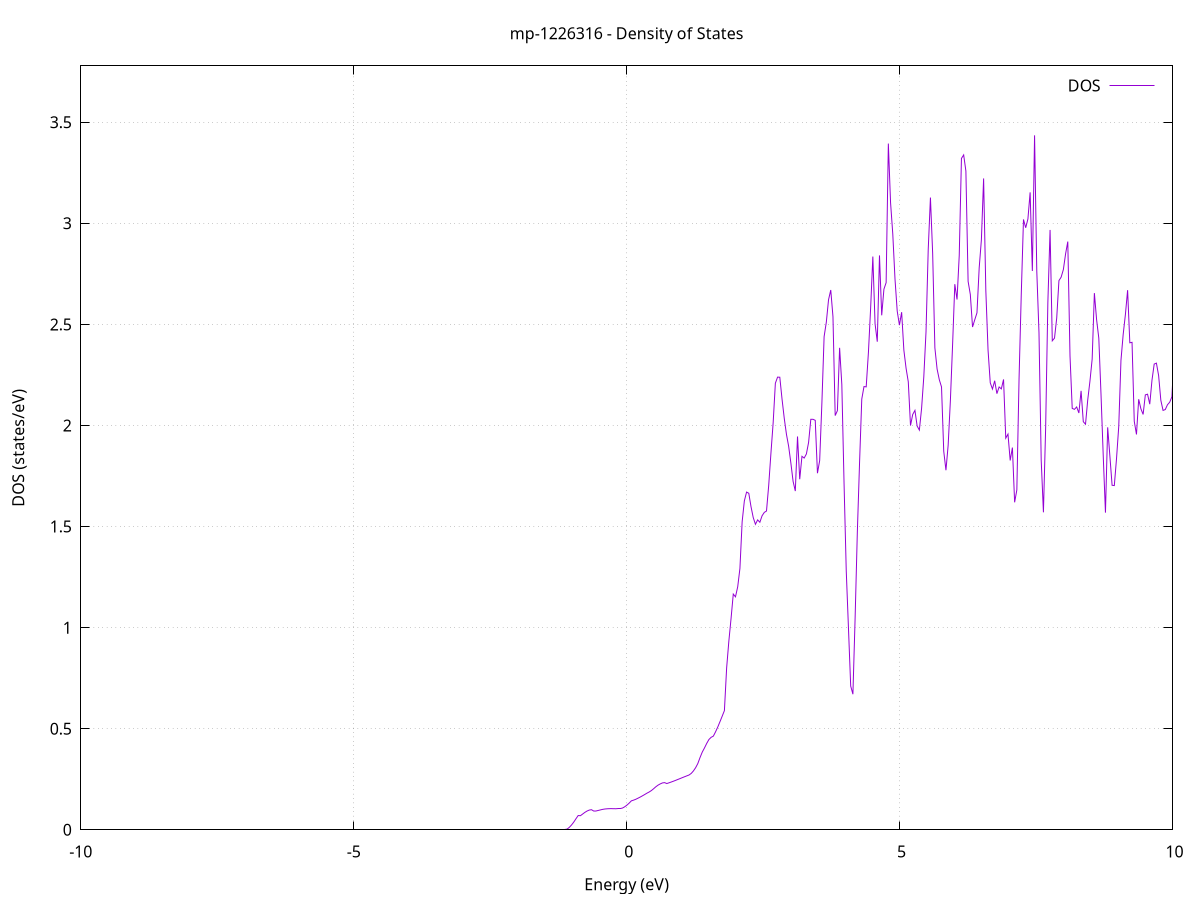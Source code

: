 set title 'mp-1226316 - Density of States'
set xlabel 'Energy (eV)'
set ylabel 'DOS (states/eV)'
set grid
set xrange [-10:10]
set yrange [0:3.779]
set xzeroaxis lt -1
set terminal png size 800,600
set output 'mp-1226316_dos_gnuplot.png'
plot '-' using 1:2 with lines title 'DOS'
-37.901200 0.000000
-37.860700 0.000000
-37.820100 0.000000
-37.779500 0.000000
-37.738900 0.000000
-37.698300 0.000000
-37.657700 0.000000
-37.617200 0.000000
-37.576600 0.000000
-37.536000 0.000000
-37.495400 0.000000
-37.454800 0.000000
-37.414200 0.000000
-37.373600 0.000000
-37.333100 0.000000
-37.292500 0.000000
-37.251900 0.000000
-37.211300 0.000000
-37.170700 0.000000
-37.130100 0.000000
-37.089500 0.000000
-37.049000 0.000000
-37.008400 0.000000
-36.967800 0.000000
-36.927200 0.000000
-36.886600 0.000000
-36.846000 0.000000
-36.805400 0.000000
-36.764900 0.000000
-36.724300 0.000000
-36.683700 0.000000
-36.643100 0.000000
-36.602500 0.000000
-36.561900 0.000000
-36.521300 0.000000
-36.480800 0.000000
-36.440200 0.000000
-36.399600 0.000000
-36.359000 0.000000
-36.318400 0.000000
-36.277800 0.000000
-36.237300 0.000000
-36.196700 0.000000
-36.156100 0.000000
-36.115500 0.000000
-36.074900 0.000000
-36.034300 0.000000
-35.993700 0.000000
-35.953200 0.000000
-35.912600 0.000000
-35.872000 0.000000
-35.831400 0.000000
-35.790800 0.000000
-35.750200 0.000000
-35.709600 0.000000
-35.669100 0.000000
-35.628500 0.000000
-35.587900 0.000000
-35.547300 0.000000
-35.506700 0.000000
-35.466100 0.000000
-35.425500 0.000000
-35.385000 0.000000
-35.344400 0.000000
-35.303800 0.000000
-35.263200 0.000000
-35.222600 0.000000
-35.182000 0.000000
-35.141500 0.000000
-35.100900 0.000000
-35.060300 0.000000
-35.019700 0.000000
-34.979100 0.000000
-34.938500 0.000000
-34.897900 0.000000
-34.857400 0.000000
-34.816800 0.000000
-34.776200 0.000000
-34.735600 0.000000
-34.695000 0.000000
-34.654400 0.000000
-34.613800 0.000000
-34.573300 0.000000
-34.532700 0.000000
-34.492100 0.000000
-34.451500 0.000000
-34.410900 0.000000
-34.370300 0.000000
-34.329700 0.000000
-34.289200 0.000000
-34.248600 0.000000
-34.208000 3.701000
-34.167400 6.228600
-34.126800 14.977500
-34.086200 3.044900
-34.045600 3.316900
-34.005100 4.231100
-33.964500 6.109400
-33.923900 10.029800
-33.883300 5.848100
-33.842700 4.516200
-33.802100 0.000000
-33.761600 0.000000
-33.721000 0.000000
-33.680400 0.000000
-33.639800 0.000000
-33.599200 0.000000
-33.558600 0.000000
-33.518000 0.000000
-33.477500 0.000000
-33.436900 0.000000
-33.396300 0.000000
-33.355700 0.000000
-33.315100 0.000000
-33.274500 0.000000
-33.233900 0.000000
-33.193400 0.000000
-33.152800 0.000000
-33.112200 0.000000
-33.071600 0.000000
-33.031000 0.000000
-32.990400 0.000000
-32.949800 0.000000
-32.909300 0.000000
-32.868700 0.000000
-32.828100 0.000000
-32.787500 0.000000
-32.746900 0.000000
-32.706300 0.000000
-32.665800 0.000000
-32.625200 0.000000
-32.584600 0.000000
-32.544000 0.000000
-32.503400 0.000000
-32.462800 0.000000
-32.422200 0.000000
-32.381700 0.000000
-32.341100 0.000000
-32.300500 0.000000
-32.259900 0.000000
-32.219300 0.000000
-32.178700 0.000000
-32.138100 0.000000
-32.097600 0.000000
-32.057000 0.000000
-32.016400 0.000000
-31.975800 0.000000
-31.935200 0.000000
-31.894600 0.000000
-31.854000 0.000000
-31.813500 0.000000
-31.772900 0.000000
-31.732300 0.000000
-31.691700 0.000000
-31.651100 0.000000
-31.610500 0.000000
-31.569900 0.000000
-31.529400 0.000000
-31.488800 0.000000
-31.448200 0.000000
-31.407600 0.000000
-31.367000 0.000000
-31.326400 0.000000
-31.285900 0.000000
-31.245300 0.000000
-31.204700 0.000000
-31.164100 0.000000
-31.123500 0.000000
-31.082900 0.000000
-31.042300 0.000000
-31.001800 0.000000
-30.961200 0.000000
-30.920600 0.000000
-30.880000 0.000000
-30.839400 0.000000
-30.798800 0.000000
-30.758200 0.000000
-30.717700 0.000000
-30.677100 0.000000
-30.636500 0.000000
-30.595900 0.000000
-30.555300 0.000000
-30.514700 0.000000
-30.474100 0.000000
-30.433600 0.000000
-30.393000 0.000000
-30.352400 0.000000
-30.311800 0.000000
-30.271200 0.000000
-30.230600 0.000000
-30.190100 0.000000
-30.149500 0.000000
-30.108900 0.000000
-30.068300 0.000000
-30.027700 0.000000
-29.987100 0.000000
-29.946500 0.000000
-29.906000 0.000000
-29.865400 0.000000
-29.824800 0.000000
-29.784200 0.000000
-29.743600 0.000000
-29.703000 0.000000
-29.662400 0.000000
-29.621900 0.000000
-29.581300 0.000000
-29.540700 0.000000
-29.500100 0.000000
-29.459500 0.000000
-29.418900 0.000000
-29.378300 0.000000
-29.337800 0.000000
-29.297200 0.000000
-29.256600 0.000000
-29.216000 0.000000
-29.175400 0.000000
-29.134800 0.000000
-29.094200 0.000000
-29.053700 0.000000
-29.013100 0.000000
-28.972500 0.000000
-28.931900 0.000000
-28.891300 0.000000
-28.850700 0.000000
-28.810200 0.000000
-28.769600 0.000000
-28.729000 0.000000
-28.688400 0.000000
-28.647800 0.000000
-28.607200 0.000000
-28.566600 0.000000
-28.526100 0.000000
-28.485500 0.000000
-28.444900 0.000000
-28.404300 0.000000
-28.363700 0.000000
-28.323100 0.000000
-28.282500 0.000000
-28.242000 0.000000
-28.201400 0.000000
-28.160800 0.000000
-28.120200 0.000000
-28.079600 0.000000
-28.039000 0.000000
-27.998400 0.000000
-27.957900 0.000000
-27.917300 0.000000
-27.876700 0.000000
-27.836100 0.000000
-27.795500 0.000000
-27.754900 0.000000
-27.714400 0.000000
-27.673800 0.000000
-27.633200 0.000000
-27.592600 0.000000
-27.552000 0.000000
-27.511400 0.000000
-27.470800 0.000000
-27.430300 0.000000
-27.389700 0.000000
-27.349100 0.000000
-27.308500 0.000000
-27.267900 0.000000
-27.227300 0.000000
-27.186700 0.000000
-27.146200 0.000000
-27.105600 0.000000
-27.065000 0.000000
-27.024400 0.000000
-26.983800 0.000000
-26.943200 0.000000
-26.902600 0.000000
-26.862100 0.000000
-26.821500 0.000000
-26.780900 0.000000
-26.740300 0.000000
-26.699700 0.000000
-26.659100 0.000000
-26.618500 0.000000
-26.578000 0.000000
-26.537400 0.000000
-26.496800 0.000000
-26.456200 0.000000
-26.415600 0.000000
-26.375000 0.000000
-26.334500 0.000000
-26.293900 0.000000
-26.253300 0.000000
-26.212700 0.000000
-26.172100 0.000000
-26.131500 0.000000
-26.090900 0.000000
-26.050400 0.000000
-26.009800 0.000000
-25.969200 0.000000
-25.928600 0.000000
-25.888000 0.000000
-25.847400 0.000000
-25.806800 0.000000
-25.766300 0.000000
-25.725700 0.000000
-25.685100 0.000000
-25.644500 0.000000
-25.603900 0.000000
-25.563300 0.000000
-25.522700 0.000000
-25.482200 0.000000
-25.441600 0.000000
-25.401000 0.000000
-25.360400 0.000000
-25.319800 0.000000
-25.279200 0.000000
-25.238700 0.000000
-25.198100 0.000000
-25.157500 0.000000
-25.116900 0.000000
-25.076300 0.000000
-25.035700 0.000000
-24.995100 0.000000
-24.954600 0.000000
-24.914000 0.000000
-24.873400 0.000000
-24.832800 0.000000
-24.792200 0.000000
-24.751600 0.000000
-24.711000 0.000000
-24.670500 0.000000
-24.629900 0.000000
-24.589300 0.000000
-24.548700 0.000000
-24.508100 0.000000
-24.467500 0.000000
-24.426900 0.000000
-24.386400 0.000000
-24.345800 0.000000
-24.305200 0.000000
-24.264600 0.000000
-24.224000 0.000000
-24.183400 0.000000
-24.142800 0.000000
-24.102300 0.000000
-24.061700 0.000000
-24.021100 0.000000
-23.980500 0.000000
-23.939900 0.000000
-23.899300 0.000000
-23.858800 0.000000
-23.818200 0.000000
-23.777600 0.000000
-23.737000 0.000000
-23.696400 0.000000
-23.655800 0.000000
-23.615200 0.000000
-23.574700 0.000000
-23.534100 0.000000
-23.493500 0.000000
-23.452900 0.000000
-23.412300 0.000000
-23.371700 0.000000
-23.331100 0.000000
-23.290600 0.000000
-23.250000 0.000000
-23.209400 0.000000
-23.168800 0.000000
-23.128200 0.000000
-23.087600 0.000000
-23.047000 0.000000
-23.006500 0.000000
-22.965900 0.000000
-22.925300 0.000000
-22.884700 0.000000
-22.844100 0.000000
-22.803500 0.000000
-22.763000 0.000000
-22.722400 0.000000
-22.681800 0.000000
-22.641200 0.000000
-22.600600 0.000000
-22.560000 0.000000
-22.519400 0.000000
-22.478900 0.000000
-22.438300 0.000000
-22.397700 0.000000
-22.357100 0.000000
-22.316500 0.000000
-22.275900 0.000000
-22.235300 0.000000
-22.194800 0.000000
-22.154200 0.000000
-22.113600 0.000000
-22.073000 0.000000
-22.032400 0.000000
-21.991800 0.000000
-21.951200 0.000000
-21.910700 0.000000
-21.870100 0.000000
-21.829500 0.000000
-21.788900 0.000000
-21.748300 0.000000
-21.707700 0.000000
-21.667100 0.000000
-21.626600 0.000000
-21.586000 0.000000
-21.545400 0.000000
-21.504800 0.000000
-21.464200 0.000000
-21.423600 0.000000
-21.383100 0.000000
-21.342500 0.000000
-21.301900 0.000000
-21.261300 0.000000
-21.220700 0.000000
-21.180100 0.000000
-21.139500 0.000000
-21.099000 0.000000
-21.058400 0.000000
-21.017800 0.000000
-20.977200 0.000000
-20.936600 0.000000
-20.896000 0.000000
-20.855400 0.000000
-20.814900 0.000000
-20.774300 0.000000
-20.733700 0.000000
-20.693100 0.000000
-20.652500 0.000000
-20.611900 0.000000
-20.571300 0.000000
-20.530800 0.000000
-20.490200 0.000000
-20.449600 0.000000
-20.409000 0.000000
-20.368400 0.000000
-20.327800 0.000000
-20.287300 0.000000
-20.246700 0.000000
-20.206100 0.000000
-20.165500 0.000000
-20.124900 0.000000
-20.084300 0.000000
-20.043700 0.000000
-20.003200 0.000000
-19.962600 0.000000
-19.922000 0.000000
-19.881400 0.000000
-19.840800 0.000000
-19.800200 0.000000
-19.759600 0.000000
-19.719100 0.000000
-19.678500 0.000000
-19.637900 0.000000
-19.597300 0.000000
-19.556700 0.000000
-19.516100 0.000000
-19.475500 0.000000
-19.435000 0.000000
-19.394400 0.000000
-19.353800 0.000000
-19.313200 0.000000
-19.272600 0.000000
-19.232000 0.000000
-19.191400 0.000000
-19.150900 0.000000
-19.110300 0.000000
-19.069700 0.000000
-19.029100 0.000000
-18.988500 0.000000
-18.947900 0.000000
-18.907400 0.000000
-18.866800 0.000000
-18.826200 0.000000
-18.785600 0.000000
-18.745000 0.000000
-18.704400 0.000000
-18.663800 0.000000
-18.623300 0.000000
-18.582700 0.000000
-18.542100 0.000000
-18.501500 0.000000
-18.460900 0.000000
-18.420300 0.000000
-18.379700 0.000000
-18.339200 0.000000
-18.298600 0.000000
-18.258000 0.000000
-18.217400 0.000000
-18.176800 0.000000
-18.136200 0.000000
-18.095600 0.000000
-18.055100 0.000000
-18.014500 0.000000
-17.973900 0.000000
-17.933300 0.000000
-17.892700 0.000000
-17.852100 0.000000
-17.811600 0.000000
-17.771000 0.000000
-17.730400 0.000000
-17.689800 0.000000
-17.649200 0.000000
-17.608600 0.000000
-17.568000 0.000000
-17.527500 0.000000
-17.486900 0.000000
-17.446300 0.000000
-17.405700 0.000000
-17.365100 0.000000
-17.324500 0.000000
-17.283900 0.000000
-17.243400 0.000000
-17.202800 0.000000
-17.162200 0.000000
-17.121600 0.000000
-17.081000 0.000000
-17.040400 0.000000
-16.999800 0.000000
-16.959300 0.000000
-16.918700 0.000000
-16.878100 0.000000
-16.837500 0.000000
-16.796900 0.000000
-16.756300 0.000000
-16.715700 0.000000
-16.675200 0.000000
-16.634600 0.000000
-16.594000 0.000000
-16.553400 0.000000
-16.512800 0.000000
-16.472200 0.000000
-16.431700 0.000000
-16.391100 0.000000
-16.350500 0.000000
-16.309900 0.000000
-16.269300 0.000000
-16.228700 0.000000
-16.188100 0.000000
-16.147600 0.000000
-16.107000 0.000000
-16.066400 0.000000
-16.025800 0.000000
-15.985200 0.000000
-15.944600 0.000000
-15.904000 0.000000
-15.863500 0.000000
-15.822900 0.000000
-15.782300 0.000000
-15.741700 0.000000
-15.701100 0.000000
-15.660500 0.000000
-15.619900 0.000000
-15.579400 0.000000
-15.538800 0.000000
-15.498200 0.000000
-15.457600 0.000000
-15.417000 0.000000
-15.376400 0.000000
-15.335900 0.000000
-15.295300 0.000000
-15.254700 0.000000
-15.214100 0.000000
-15.173500 0.000000
-15.132900 0.000000
-15.092300 0.000000
-15.051800 0.000000
-15.011200 0.000000
-14.970600 0.000000
-14.930000 0.000000
-14.889400 0.000000
-14.848800 0.000000
-14.808200 0.000000
-14.767700 0.000000
-14.727100 0.000000
-14.686500 0.000000
-14.645900 0.000000
-14.605300 0.000000
-14.564700 0.000000
-14.524100 0.000000
-14.483600 0.000000
-14.443000 0.000000
-14.402400 0.000000
-14.361800 0.000000
-14.321200 0.000000
-14.280600 0.000000
-14.240000 0.000000
-14.199500 0.000000
-14.158900 0.000000
-14.118300 0.000000
-14.077700 0.000000
-14.037100 0.000000
-13.996500 0.000000
-13.956000 0.000000
-13.915400 0.000000
-13.874800 0.000000
-13.834200 0.000000
-13.793600 0.000000
-13.753000 0.000000
-13.712400 0.000000
-13.671900 0.000000
-13.631300 0.000000
-13.590700 0.000000
-13.550100 0.000000
-13.509500 0.000000
-13.468900 0.000000
-13.428300 0.000000
-13.387800 0.000000
-13.347200 0.000000
-13.306600 0.000000
-13.266000 0.000000
-13.225400 0.000000
-13.184800 0.000000
-13.144200 0.000000
-13.103700 0.000000
-13.063100 0.000000
-13.022500 0.000000
-12.981900 0.000000
-12.941300 0.000000
-12.900700 0.000000
-12.860200 0.000000
-12.819600 0.000000
-12.779000 0.000000
-12.738400 0.000000
-12.697800 0.000000
-12.657200 0.000000
-12.616600 0.000000
-12.576100 0.000000
-12.535500 0.000000
-12.494900 0.000000
-12.454300 0.000000
-12.413700 0.000000
-12.373100 0.000000
-12.332500 0.000000
-12.292000 0.000000
-12.251400 0.000000
-12.210800 0.000000
-12.170200 0.000000
-12.129600 0.000000
-12.089000 0.000000
-12.048400 0.000000
-12.007900 0.000000
-11.967300 0.000000
-11.926700 0.000000
-11.886100 0.000000
-11.845500 0.000000
-11.804900 0.000000
-11.764300 0.000000
-11.723800 0.000000
-11.683200 0.000000
-11.642600 0.000000
-11.602000 0.000000
-11.561400 0.000000
-11.520800 0.000000
-11.480300 0.000000
-11.439700 0.000000
-11.399100 0.000000
-11.358500 0.000000
-11.317900 0.000000
-11.277300 0.000000
-11.236700 0.000000
-11.196200 0.000000
-11.155600 0.000000
-11.115000 0.000000
-11.074400 0.000000
-11.033800 0.000000
-10.993200 0.000000
-10.952600 0.000000
-10.912100 0.000000
-10.871500 0.000000
-10.830900 0.000000
-10.790300 0.000000
-10.749700 0.000000
-10.709100 0.000000
-10.668500 0.000000
-10.628000 0.000000
-10.587400 0.000000
-10.546800 0.000000
-10.506200 0.000000
-10.465600 0.000000
-10.425000 0.000000
-10.384500 0.000000
-10.343900 0.000000
-10.303300 0.000000
-10.262700 0.000000
-10.222100 0.000000
-10.181500 0.000000
-10.140900 0.000000
-10.100400 0.000000
-10.059800 0.000000
-10.019200 0.000000
-9.978600 0.000000
-9.938000 0.000000
-9.897400 0.000000
-9.856800 0.000000
-9.816300 0.000000
-9.775700 0.000000
-9.735100 0.000000
-9.694500 0.000000
-9.653900 0.000000
-9.613300 0.000000
-9.572700 0.000000
-9.532200 0.000000
-9.491600 0.000000
-9.451000 0.000000
-9.410400 0.000000
-9.369800 0.000000
-9.329200 0.000000
-9.288600 0.000000
-9.248100 0.000000
-9.207500 0.000000
-9.166900 0.000000
-9.126300 0.000000
-9.085700 0.000000
-9.045100 0.000000
-9.004600 0.000000
-8.964000 0.000000
-8.923400 0.000000
-8.882800 0.000000
-8.842200 0.000000
-8.801600 0.000000
-8.761000 0.000000
-8.720500 0.000000
-8.679900 0.000000
-8.639300 0.000000
-8.598700 0.000000
-8.558100 0.000000
-8.517500 0.000000
-8.476900 0.000000
-8.436400 0.000000
-8.395800 0.000000
-8.355200 0.000000
-8.314600 0.000000
-8.274000 0.000000
-8.233400 0.000000
-8.192800 0.000000
-8.152300 0.000000
-8.111700 0.000000
-8.071100 0.000000
-8.030500 0.000000
-7.989900 0.000000
-7.949300 0.000000
-7.908800 0.000000
-7.868200 0.000000
-7.827600 0.000000
-7.787000 0.000000
-7.746400 0.000000
-7.705800 0.000000
-7.665200 0.000000
-7.624700 0.000000
-7.584100 0.000000
-7.543500 0.000000
-7.502900 0.000000
-7.462300 0.000000
-7.421700 0.000000
-7.381100 0.000000
-7.340600 0.000000
-7.300000 0.000000
-7.259400 0.000000
-7.218800 0.000000
-7.178200 0.000000
-7.137600 0.000000
-7.097000 0.000000
-7.056500 0.000000
-7.015900 0.000000
-6.975300 0.000000
-6.934700 0.000000
-6.894100 0.000000
-6.853500 0.000000
-6.812900 0.000000
-6.772400 0.000000
-6.731800 0.000000
-6.691200 0.000000
-6.650600 0.000000
-6.610000 0.000000
-6.569400 0.000000
-6.528900 0.000000
-6.488300 0.000000
-6.447700 0.000000
-6.407100 0.000000
-6.366500 0.000000
-6.325900 0.000000
-6.285300 0.000000
-6.244800 0.000000
-6.204200 0.000000
-6.163600 0.000000
-6.123000 0.000000
-6.082400 0.000000
-6.041800 0.000000
-6.001200 0.000000
-5.960700 0.000000
-5.920100 0.000000
-5.879500 0.000000
-5.838900 0.000000
-5.798300 0.000000
-5.757700 0.000000
-5.717100 0.000000
-5.676600 0.000000
-5.636000 0.000000
-5.595400 0.000000
-5.554800 0.000000
-5.514200 0.000000
-5.473600 0.000000
-5.433100 0.000000
-5.392500 0.000000
-5.351900 0.000000
-5.311300 0.000000
-5.270700 0.000000
-5.230100 0.000000
-5.189500 0.000000
-5.149000 0.000000
-5.108400 0.000000
-5.067800 0.000000
-5.027200 0.000000
-4.986600 0.000000
-4.946000 0.000000
-4.905400 0.000000
-4.864900 0.000000
-4.824300 0.000000
-4.783700 0.000000
-4.743100 0.000000
-4.702500 0.000000
-4.661900 0.000000
-4.621300 0.000000
-4.580800 0.000000
-4.540200 0.000000
-4.499600 0.000000
-4.459000 0.000000
-4.418400 0.000000
-4.377800 0.000000
-4.337300 0.000000
-4.296700 0.000000
-4.256100 0.000000
-4.215500 0.000000
-4.174900 0.000000
-4.134300 0.000000
-4.093700 0.000000
-4.053200 0.000000
-4.012600 0.000000
-3.972000 0.000000
-3.931400 0.000000
-3.890800 0.000000
-3.850200 0.000000
-3.809600 0.000000
-3.769100 0.000000
-3.728500 0.000000
-3.687900 0.000000
-3.647300 0.000000
-3.606700 0.000000
-3.566100 0.000000
-3.525500 0.000000
-3.485000 0.000000
-3.444400 0.000000
-3.403800 0.000000
-3.363200 0.000000
-3.322600 0.000000
-3.282000 0.000000
-3.241400 0.000000
-3.200900 0.000000
-3.160300 0.000000
-3.119700 0.000000
-3.079100 0.000000
-3.038500 0.000000
-2.997900 0.000000
-2.957400 0.000000
-2.916800 0.000000
-2.876200 0.000000
-2.835600 0.000000
-2.795000 0.000000
-2.754400 0.000000
-2.713800 0.000000
-2.673300 0.000000
-2.632700 0.000000
-2.592100 0.000000
-2.551500 0.000000
-2.510900 0.000000
-2.470300 0.000000
-2.429700 0.000000
-2.389200 0.000000
-2.348600 0.000000
-2.308000 0.000000
-2.267400 0.000000
-2.226800 0.000000
-2.186200 0.000000
-2.145600 0.000000
-2.105100 0.000000
-2.064500 0.000000
-2.023900 0.000000
-1.983300 0.000000
-1.942700 0.000000
-1.902100 0.000000
-1.861600 0.000000
-1.821000 0.000000
-1.780400 0.000000
-1.739800 0.000000
-1.699200 0.000000
-1.658600 0.000000
-1.618000 0.000000
-1.577500 0.000000
-1.536900 0.000000
-1.496300 0.000000
-1.455700 0.000000
-1.415100 0.000000
-1.374500 0.000000
-1.333900 0.000000
-1.293400 0.000000
-1.252800 0.000000
-1.212200 0.000000
-1.171600 0.000000
-1.131000 0.000000
-1.090400 0.003400
-1.049800 0.012100
-1.009300 0.023900
-0.968700 0.038100
-0.928100 0.054700
-0.887500 0.070500
-0.846900 0.069600
-0.806300 0.077800
-0.765700 0.086000
-0.725200 0.092700
-0.684600 0.097500
-0.644000 0.099300
-0.603400 0.092700
-0.562800 0.092800
-0.522200 0.095500
-0.481700 0.098200
-0.441100 0.100900
-0.400500 0.102700
-0.359900 0.103800
-0.319300 0.104400
-0.278700 0.104500
-0.238100 0.104300
-0.197600 0.104000
-0.157000 0.103800
-0.116400 0.103800
-0.075800 0.107600
-0.035200 0.113800
0.005400 0.122000
0.046000 0.131800
0.086500 0.143100
0.127100 0.146600
0.167700 0.150900
0.208300 0.156300
0.248900 0.161900
0.289500 0.168000
0.330100 0.174300
0.370600 0.180900
0.411200 0.186700
0.451800 0.193700
0.492400 0.202600
0.533000 0.212300
0.573600 0.220500
0.614100 0.226700
0.654700 0.231700
0.695300 0.233300
0.735900 0.228700
0.776500 0.232400
0.817100 0.236300
0.857700 0.240300
0.898200 0.244600
0.938800 0.249000
0.979400 0.253400
1.020000 0.257900
1.060600 0.262300
1.101200 0.266600
1.141800 0.270800
1.182300 0.278600
1.222900 0.290900
1.263500 0.307000
1.304100 0.327800
1.344700 0.357600
1.385300 0.384200
1.425900 0.404800
1.466400 0.427000
1.507000 0.446500
1.547600 0.457400
1.588200 0.463200
1.628800 0.484500
1.669400 0.508300
1.710000 0.534900
1.750500 0.562000
1.791100 0.589600
1.831700 0.799900
1.872300 0.932700
1.912900 1.045300
1.953500 1.166000
1.994000 1.152400
2.034600 1.201900
2.075200 1.292700
2.115800 1.523300
2.156400 1.627000
2.197000 1.670600
2.237600 1.664700
2.278100 1.598800
2.318700 1.545000
2.359300 1.511200
2.399900 1.533000
2.440500 1.521300
2.481100 1.553400
2.521700 1.570000
2.562200 1.577000
2.602800 1.704500
2.643400 1.863200
2.684000 2.012900
2.724600 2.209100
2.765200 2.239300
2.805800 2.238700
2.846300 2.131500
2.886900 2.036500
2.927500 1.956600
2.968100 1.896600
3.008700 1.813900
3.049300 1.723600
3.089800 1.675600
3.130400 1.945600
3.171000 1.734100
3.211600 1.847400
3.252200 1.838900
3.292800 1.859000
3.333400 1.916400
3.373900 2.030500
3.414500 2.030600
3.455100 2.025500
3.495700 1.763900
3.536300 1.826700
3.576900 2.111900
3.617500 2.439400
3.658000 2.511000
3.698600 2.621800
3.739200 2.670200
3.779800 2.538200
3.820400 2.049000
3.861000 2.073300
3.901600 2.384100
3.942100 2.202300
3.982700 1.716100
4.023300 1.280200
4.063900 0.997000
4.104500 0.711100
4.145100 0.670700
4.185700 1.048600
4.226200 1.471300
4.266800 1.814900
4.307400 2.130500
4.348000 2.192500
4.388600 2.191100
4.429200 2.360400
4.469700 2.579600
4.510300 2.835800
4.550900 2.503600
4.591500 2.414500
4.632100 2.841400
4.672700 2.545200
4.713300 2.674400
4.753800 2.706600
4.794400 3.394600
4.835000 3.102400
4.875600 2.947000
4.916200 2.724500
4.956800 2.565900
4.997400 2.496500
5.037900 2.560500
5.078500 2.373100
5.119100 2.283300
5.159700 2.215900
5.200300 1.999700
5.240900 2.054600
5.281500 2.074700
5.322000 1.997100
5.362600 1.977200
5.403200 2.084400
5.443800 2.240700
5.484400 2.463400
5.525000 2.871100
5.565500 3.127600
5.606100 2.852000
5.646700 2.384400
5.687300 2.279400
5.727900 2.226500
5.768500 2.190600
5.809100 1.872600
5.849600 1.778600
5.890200 1.902800
5.930800 2.122600
5.971400 2.400400
6.012000 2.699100
6.052600 2.623200
6.093200 2.841200
6.133700 3.321200
6.174300 3.338500
6.214900 3.258800
6.255500 2.713000
6.296100 2.648100
6.336700 2.487100
6.377300 2.522900
6.417800 2.557300
6.458400 2.778900
6.499000 2.918900
6.539600 3.222100
6.580200 2.667700
6.620800 2.373600
6.661400 2.211100
6.701900 2.180300
6.742500 2.221400
6.783100 2.157500
6.823700 2.190600
6.864300 2.181100
6.904900 2.227800
6.945400 1.937400
6.986000 1.957400
7.026600 1.826900
7.067200 1.890700
7.107800 1.620000
7.148400 1.681200
7.189000 2.232600
7.229500 2.649400
7.270100 3.019300
7.310700 2.978100
7.351300 3.021600
7.391900 3.153200
7.432500 2.764400
7.473100 3.435300
7.513600 2.765100
7.554200 2.458200
7.594800 1.827700
7.635400 1.570500
7.676000 1.988600
7.716600 2.608400
7.757200 2.967300
7.797700 2.418900
7.838300 2.432100
7.878900 2.531700
7.919500 2.716700
7.960100 2.733900
8.000700 2.771300
8.041200 2.848700
8.081800 2.909800
8.122400 2.344400
8.163000 2.084600
8.203600 2.079800
8.244200 2.091700
8.284800 2.061800
8.325300 2.171300
8.365900 2.018800
8.406500 2.006200
8.447100 2.126700
8.487700 2.219400
8.528300 2.328300
8.568900 2.654900
8.609400 2.523600
8.650000 2.431900
8.690600 2.152500
8.731200 1.849800
8.771800 1.568900
8.812400 1.990900
8.853000 1.848100
8.893500 1.704100
8.934100 1.702800
8.974700 1.837000
9.015300 1.995700
9.055900 2.322300
9.096500 2.450200
9.137100 2.548700
9.177600 2.669400
9.218200 2.409100
9.258800 2.411400
9.299400 2.020800
9.340000 1.955700
9.380600 2.129800
9.421100 2.082600
9.461700 2.054700
9.502300 2.151500
9.542900 2.154800
9.583500 2.105400
9.624100 2.224000
9.664700 2.303900
9.705200 2.308500
9.745800 2.246900
9.786400 2.124400
9.827000 2.074500
9.867600 2.078900
9.908200 2.102700
9.948800 2.115200
9.989300 2.142000
10.029900 2.359300
10.070500 2.720300
10.111100 2.760800
10.151700 2.873500
10.192300 3.193200
10.232900 3.693000
10.273400 3.692800
10.314000 3.342800
10.354600 3.242600
10.395200 3.201000
10.435800 3.045900
10.476400 3.093500
10.516900 3.015300
10.557500 3.707500
10.598100 3.486800
10.638700 2.826500
10.679300 2.672500
10.719900 2.662300
10.760500 2.422100
10.801000 2.323900
10.841600 2.227700
10.882200 2.078900
10.922800 0.774200
10.963400 0.798900
11.004000 0.787100
11.044600 0.771200
11.085100 0.755400
11.125700 0.740200
11.166300 0.726900
11.206900 0.715200
11.247500 0.706900
11.288100 0.700900
11.328700 0.697800
11.369200 0.697100
11.409800 0.694800
11.450400 0.686400
11.491000 0.677100
11.531600 0.669200
11.572200 0.660400
11.612800 0.645600
11.653300 0.614900
11.693900 0.613300
11.734500 0.616300
11.775100 0.619900
11.815700 0.612400
11.856300 0.610400
11.896800 0.612500
11.937400 0.612400
11.978000 0.611300
12.018600 0.609700
12.059200 0.607400
12.099800 0.605500
12.140400 0.603800
12.180900 0.601100
12.221500 0.598400
12.262100 0.596400
12.302700 0.594600
12.343300 0.592600
12.383900 0.590700
12.424500 0.588600
12.465000 0.586300
12.505600 0.583700
12.546200 0.581200
12.586800 0.577100
12.627400 0.569300
12.668000 0.562000
12.708600 0.558000
12.749100 0.555500
12.789700 0.555300
12.830300 0.558700
12.870900 0.562400
12.911500 0.568800
12.952100 0.583500
12.992600 0.585700
13.033200 0.581900
13.073800 0.572900
13.114400 0.556700
13.155000 0.546100
13.195600 0.537000
13.236200 0.528600
13.276700 0.519000
13.317300 0.511000
13.357900 0.505900
13.398500 0.500700
13.439100 0.494800
13.479700 0.488400
13.520300 0.481900
13.560800 0.477100
13.601400 0.488100
13.642000 0.494300
13.682600 0.498100
13.723200 0.500500
13.763800 0.503200
13.804400 0.540800
13.844900 0.576500
13.885500 0.572600
13.926100 0.561600
13.966700 0.548500
14.007300 0.517500
14.047900 0.481300
14.088500 0.462200
14.129000 0.452800
14.169600 0.449600
14.210200 0.449800
14.250800 0.448500
14.291400 0.448900
14.332000 0.447400
14.372500 0.446900
14.413100 0.445900
14.453700 0.442600
14.494300 0.436000
14.534900 0.433700
14.575500 0.434200
14.616100 0.434000
14.656600 0.435100
14.697200 0.437700
14.737800 0.441600
14.778400 0.449400
14.819000 0.457300
14.859600 0.465100
14.900200 0.471900
14.940700 0.477100
14.981300 0.474700
15.021900 0.471900
15.062500 0.468100
15.103100 0.467100
15.143700 0.456300
15.184300 0.431700
15.224800 0.416100
15.265400 0.407400
15.306000 0.378300
15.346600 0.356200
15.387200 0.343100
15.427800 0.331800
15.468300 0.322600
15.508900 0.317300
15.549500 0.315500
15.590100 0.314600
15.630700 0.314500
15.671300 0.315000
15.711900 0.315900
15.752400 0.315600
15.793000 0.325500
15.833600 0.340500
15.874200 0.760300
15.914800 0.560800
15.955400 0.467800
15.996000 0.445200
16.036500 0.390500
16.077100 0.315900
16.117700 0.264600
16.158300 0.236500
16.198900 0.217200
16.239500 0.217700
16.280100 0.274800
16.320600 0.363000
16.361200 0.504600
16.401800 0.816700
16.442400 0.999500
16.483000 1.125300
16.523600 1.245400
16.564200 1.124100
16.604700 0.971200
16.645300 0.826000
16.685900 0.771600
16.726500 0.716600
16.767100 0.704300
16.807700 0.645900
16.848200 0.577600
16.888800 0.509600
16.929400 0.463000
16.970000 0.452500
17.010600 0.469200
17.051200 0.508000
17.091800 0.544200
17.132300 0.564800
17.172900 0.596600
17.213500 0.629200
17.254100 0.669700
17.294700 0.706800
17.335300 0.765000
17.375900 0.810100
17.416400 0.809900
17.457000 0.771400
17.497600 0.720500
17.538200 0.708300
17.578800 0.696500
17.619400 0.669700
17.660000 0.629700
17.700500 0.603600
17.741100 0.591100
17.781700 0.587700
17.822300 0.591500
17.862900 0.597200
17.903500 0.601700
17.944000 0.605500
17.984600 0.597900
18.025200 0.553700
18.065800 0.523000
18.106400 0.511700
18.147000 0.519800
18.187600 0.539900
18.228100 0.566600
18.268700 0.571200
18.309300 0.573200
18.349900 0.517300
18.390500 0.514700
18.431100 0.521900
18.471700 0.536300
18.512200 0.555500
18.552800 0.579200
18.593400 0.605600
18.634000 0.647700
18.674600 0.690100
18.715200 0.666500
18.755800 0.622000
18.796300 0.631600
18.836900 0.627600
18.877500 0.623100
18.918100 0.616500
18.958700 0.610300
18.999300 0.602900
19.039900 0.592700
19.080400 0.583300
19.121000 0.576700
19.161600 0.566300
19.202200 0.550300
19.242800 0.534900
19.283400 0.532400
19.323900 0.536400
19.364500 0.546200
19.405100 0.565100
19.445700 0.598000
19.486300 0.659800
19.526900 0.601000
19.567500 0.550700
19.608000 0.503500
19.648600 0.482800
19.689200 0.485300
19.729800 0.492800
19.770400 0.504800
19.811000 0.531000
19.851600 0.561600
19.892100 0.592100
19.932700 0.639200
19.973300 0.674100
20.013900 0.700400
20.054500 0.718000
20.095100 0.729900
20.135700 0.726900
20.176200 0.729300
20.216800 0.730800
20.257400 0.736500
20.298000 0.745700
20.338600 0.757400
20.379200 0.768500
20.419700 0.788200
20.460300 0.793600
20.500900 0.791100
20.541500 0.792700
20.582100 0.804900
20.622700 0.830200
20.663300 0.774500
20.703800 0.764200
20.744400 0.764000
20.785000 0.764100
20.825600 0.768700
20.866200 0.796100
20.906800 0.758800
20.947400 0.721200
20.987900 0.692000
21.028500 0.677900
21.069100 0.675500
21.109700 0.675800
21.150300 0.676100
21.190900 0.684700
21.231500 0.699200
21.272000 0.705000
21.312600 0.717300
21.353200 0.686200
21.393800 0.683000
21.434400 0.689600
21.475000 0.701300
21.515600 0.716700
21.556100 0.745000
21.596700 0.779700
21.637300 0.794100
21.677900 0.824400
21.718500 0.862100
21.759100 1.066400
21.799600 0.892300
21.840200 0.863300
21.880800 0.909800
21.921400 0.970900
21.962000 1.086600
22.002600 1.161300
22.043200 1.157300
22.083700 1.153800
22.124300 1.146500
22.164900 1.100400
22.205500 1.067900
22.246100 1.050300
22.286700 1.060200
22.327300 1.069900
22.367800 1.011700
22.408400 0.964200
22.449000 0.940700
22.489600 0.932000
22.530200 0.915300
22.570800 0.908200
22.611400 0.907200
22.651900 0.917500
22.692500 0.925900
22.733100 0.929300
22.773700 0.932500
22.814300 0.943700
22.854900 0.951100
22.895400 0.960900
22.936000 0.978700
22.976600 1.002300
23.017200 1.016100
23.057800 1.031700
23.098400 1.049100
23.139000 1.077300
23.179500 1.095000
23.220100 1.102200
23.260700 1.084400
23.301300 1.051800
23.341900 1.049300
23.382500 1.061000
23.423100 1.084300
23.463600 1.103900
23.504200 1.118300
23.544800 1.144100
23.585400 1.161100
23.626000 1.261400
23.666600 1.215400
23.707200 1.266900
23.747700 1.357600
23.788300 1.349800
23.828900 1.319800
23.869500 1.316600
23.910100 1.308400
23.950700 1.307400
23.991300 1.297000
24.031800 1.293700
24.072400 1.303900
24.113000 1.329700
24.153600 1.364800
24.194200 1.390900
24.234800 1.382900
24.275300 1.371400
24.315900 1.360800
24.356500 1.349100
24.397100 1.310300
24.437700 1.284000
24.478300 1.281300
24.518900 1.288600
24.559400 1.333400
24.600000 1.408000
24.640600 1.429700
24.681200 1.404400
24.721800 1.424500
24.762400 1.445600
24.803000 1.401000
24.843500 1.357500
24.884100 1.362300
24.924700 1.364700
24.965300 1.362200
25.005900 1.353800
25.046500 1.338000
25.087100 1.338900
25.127600 1.308300
25.168200 1.259600
25.208800 1.215800
25.249400 1.177200
25.290000 1.147600
25.330600 1.130300
25.371100 1.132400
25.411700 1.187400
25.452300 1.385200
25.492900 1.411000
25.533500 1.403300
25.574100 1.356100
25.614700 1.318400
25.655200 1.333900
25.695800 1.237300
25.736400 1.141900
25.777000 1.171600
25.817600 1.230300
25.858200 1.303500
25.898800 1.381000
25.939300 1.439900
25.979900 1.471600
26.020500 1.486600
26.061100 1.479800
26.101700 1.470300
26.142300 1.379000
26.182900 1.354100
26.223400 1.329500
26.264000 1.346800
26.304600 1.393600
26.345200 1.345700
26.385800 1.298200
26.426400 1.239800
26.467000 1.173700
26.507500 1.092100
26.548100 1.020700
26.588700 0.980900
26.629300 0.954700
26.669900 0.932700
26.710500 0.916900
26.751000 0.903700
26.791600 0.909400
26.832200 0.946900
26.872800 0.992600
26.913400 1.009300
26.954000 0.999300
26.994600 0.978700
27.035100 0.950100
27.075700 0.910900
27.116300 0.899100
27.156900 0.898700
27.197500 0.912300
27.238100 0.905400
27.278700 0.888100
27.319200 0.874800
27.359800 0.853900
27.400400 0.839700
27.441000 0.835700
27.481600 0.826100
27.522200 0.816300
27.562800 0.809500
27.603300 0.805500
27.643900 0.808900
27.684500 0.816900
27.725100 0.825400
27.765700 0.833800
27.806300 0.875000
27.846800 0.929400
27.887400 0.936600
27.928000 0.934800
27.968600 0.938000
28.009200 0.944100
28.049800 0.929800
28.090400 0.912800
28.130900 0.854500
28.171500 0.782200
28.212100 0.746800
28.252700 0.730200
28.293300 0.683600
28.333900 0.647200
28.374500 0.627100
28.415000 0.612000
28.455600 0.601900
28.496200 0.596300
28.536800 0.596200
28.577400 0.602400
28.618000 0.608500
28.658600 0.619400
28.699100 0.653600
28.739700 0.658700
28.780300 0.678600
28.820900 0.698800
28.861500 0.713500
28.902100 0.732500
28.942700 0.791400
28.983200 0.843200
29.023800 0.890600
29.064400 0.944800
29.105000 0.963700
29.145600 0.987700
29.186200 1.016700
29.226700 1.051200
29.267300 1.106500
29.307900 1.123500
29.348500 1.093000
29.389100 1.084300
29.429700 1.084200
29.470300 1.136300
29.510800 1.236800
29.551400 1.110200
29.592000 1.024100
29.632600 0.972700
29.673200 0.972000
29.713800 0.998300
29.754400 1.014200
29.794900 1.046500
29.835500 1.113600
29.876100 1.148400
29.916700 1.206600
29.957300 1.283000
29.997900 1.403000
30.038500 1.483500
30.079000 1.532900
30.119600 1.604300
30.160200 1.671000
30.200800 1.720500
30.241400 1.587700
30.282000 1.578300
30.322500 1.621800
30.363100 1.715800
30.403700 1.703300
30.444300 1.673400
30.484900 1.649900
30.525500 1.556800
30.566100 1.445800
30.606600 1.407300
30.647200 1.428500
30.687800 1.440000
30.728400 1.383300
30.769000 1.290800
30.809600 1.240800
30.850200 1.237200
30.890700 1.201900
30.931300 1.171100
30.971900 1.129500
31.012500 1.145200
31.053100 1.199700
31.093700 1.239600
31.134300 1.355000
31.174800 1.435000
31.215400 1.472200
31.256000 1.483800
31.296600 1.431300
31.337200 1.418100
31.377800 1.387900
31.418400 1.362600
31.458900 1.349400
31.499500 1.348500
31.540100 1.240900
31.580700 1.181600
31.621300 1.141800
31.661900 1.110200
31.702400 1.103400
31.743000 1.168200
31.783600 1.191000
31.824200 1.127900
31.864800 1.071000
31.905400 1.031300
31.946000 1.002200
31.986500 0.981600
32.027100 0.968600
32.067700 0.976000
32.108300 0.977600
32.148900 0.972000
32.189500 0.984200
32.230100 0.997800
32.270600 0.981800
32.311200 0.981700
32.351800 1.004800
32.392400 1.034600
32.433000 1.046600
32.473600 1.023200
32.514200 0.960000
32.554700 0.906400
32.595300 0.907000
32.635900 0.940800
32.676500 0.982900
32.717100 0.994500
32.757700 0.936600
32.798200 0.825900
32.838800 0.831200
32.879400 0.715700
32.920000 0.689500
32.960600 0.684300
33.001200 0.675700
33.041800 0.661800
33.082300 0.650800
33.122900 0.646100
33.163500 0.629000
33.204100 0.619100
33.244700 0.599100
33.285300 0.582900
33.325900 0.564300
33.366400 0.547800
33.407000 0.524600
33.447600 0.496800
33.488200 0.483300
33.528800 0.480500
33.569400 0.482600
33.610000 0.506600
33.650500 0.575900
33.691100 0.606200
33.731700 0.628100
33.772300 0.634000
33.812900 0.664600
33.853500 0.687000
33.894100 0.705800
33.934600 0.745000
33.975200 0.743800
34.015800 0.788100
34.056400 0.794400
34.097000 0.793500
34.137600 0.851800
34.178100 0.934900
34.218700 0.978800
34.259300 1.014400
34.299900 1.106100
34.340500 1.184500
34.381100 1.218300
34.421700 1.199700
34.462200 1.127200
34.502800 1.123400
34.543400 1.049800
34.584000 1.015900
34.624600 0.945000
34.665200 0.889400
34.705800 0.856900
34.746300 0.830700
34.786900 0.820800
34.827500 0.838100
34.868100 0.909600
34.908700 0.967300
34.949300 1.084800
34.989900 1.181100
35.030400 1.214900
35.071000 1.244500
35.111600 1.231100
35.152200 1.164400
35.192800 1.105500
35.233400 1.097000
35.273900 1.079300
35.314500 1.048600
35.355100 1.016600
35.395700 0.983500
35.436300 1.011000
35.476900 1.044700
35.517500 1.033300
35.558000 0.993400
35.598600 1.022800
35.639200 1.044300
35.679800 1.198000
35.720400 1.141400
35.761000 1.153500
35.801600 1.168500
35.842100 1.141300
35.882700 1.122900
35.923300 1.127800
35.963900 1.120000
36.004500 1.140700
36.045100 1.163900
36.085700 1.198100
36.126200 1.129900
36.166800 1.130800
36.207400 1.146300
36.248000 1.194400
36.288600 1.281000
36.329200 1.288000
36.369800 1.321000
36.410300 1.335100
36.450900 1.329400
36.491500 1.341100
36.532100 1.243000
36.572700 1.114700
36.613300 1.080700
36.653800 1.038200
36.694400 1.000700
36.735000 1.067500
36.775600 1.087700
36.816200 1.158900
36.856800 1.188800
36.897400 1.235800
36.937900 1.267100
36.978500 1.214000
37.019100 1.202200
37.059700 1.145500
37.100300 1.097400
37.140900 1.075700
37.181500 1.067400
37.222000 1.083700
37.262600 1.066600
37.303200 1.020500
37.343800 1.004500
37.384400 0.996100
37.425000 1.011000
37.465600 0.946200
37.506100 0.837800
37.546700 0.768700
37.587300 0.719300
37.627900 0.634300
37.668500 0.539400
37.709100 0.497000
37.749600 0.520300
37.790200 0.582400
37.830800 0.681100
37.871400 0.810700
37.912000 0.880500
37.952600 0.762900
37.993200 0.684600
38.033700 0.592500
38.074300 0.498600
38.114900 0.449300
38.155500 0.339800
38.196100 0.273400
38.236700 0.223400
38.277300 0.167300
38.317800 0.114600
38.358400 0.080200
38.399000 0.066700
38.439600 0.062900
38.480200 0.059400
38.520800 0.056400
38.561400 0.053500
38.601900 0.050700
38.642500 0.048100
38.683100 0.045600
38.723700 0.043200
38.764300 0.041000
38.804900 0.039600
38.845500 0.038100
38.886000 0.036200
38.926600 0.033900
38.967200 0.031200
39.007800 0.027900
39.048400 0.024100
39.089000 0.019900
39.129500 0.015200
39.170100 0.010200
39.210700 0.007600
39.251300 0.006300
39.291900 0.005100
39.332500 0.004100
39.373100 0.003100
39.413600 0.002300
39.454200 0.001500
39.494800 0.000900
39.535400 0.000400
39.576000 0.000000
39.616600 0.000000
39.657200 0.000000
39.697700 0.000000
39.738300 0.000000
39.778900 0.000000
39.819500 0.000000
39.860100 0.000000
39.900700 0.000000
39.941300 0.000000
39.981800 0.000000
40.022400 0.000000
40.063000 0.000000
40.103600 0.000000
40.144200 0.000000
40.184800 0.000000
40.225300 0.000000
40.265900 0.000000
40.306500 0.000000
40.347100 0.000000
40.387700 0.000000
40.428300 0.000000
40.468900 0.000000
40.509400 0.000000
40.550000 0.000000
40.590600 0.000000
40.631200 0.000000
40.671800 0.000000
40.712400 0.000000
40.753000 0.000000
40.793500 0.000000
40.834100 0.000000
40.874700 0.000000
40.915300 0.000000
40.955900 0.000000
40.996500 0.000000
41.037100 0.000000
41.077600 0.000000
41.118200 0.000000
41.158800 0.000000
41.199400 0.000000
41.240000 0.000000
41.280600 0.000000
41.321200 0.000000
41.361700 0.000000
41.402300 0.000000
41.442900 0.000000
41.483500 0.000000
41.524100 0.000000
41.564700 0.000000
41.605200 0.000000
41.645800 0.000000
41.686400 0.000000
41.727000 0.000000
41.767600 0.000000
41.808200 0.000000
41.848800 0.000000
41.889300 0.000000
41.929900 0.000000
41.970500 0.000000
42.011100 0.000000
42.051700 0.000000
42.092300 0.000000
42.132900 0.000000
42.173400 0.000000
42.214000 0.000000
42.254600 0.000000
42.295200 0.000000
42.335800 0.000000
42.376400 0.000000
42.417000 0.000000
42.457500 0.000000
42.498100 0.000000
42.538700 0.000000
42.579300 0.000000
42.619900 0.000000
42.660500 0.000000
42.701000 0.000000
42.741600 0.000000
42.782200 0.000000
42.822800 0.000000
42.863400 0.000000
42.904000 0.000000
42.944600 0.000000
42.985100 0.000000
43.025700 0.000000
43.066300 0.000000
43.106900 0.000000
43.147500 0.000000
43.188100 0.000000
43.228700 0.000000
43.269200 0.000000
e
